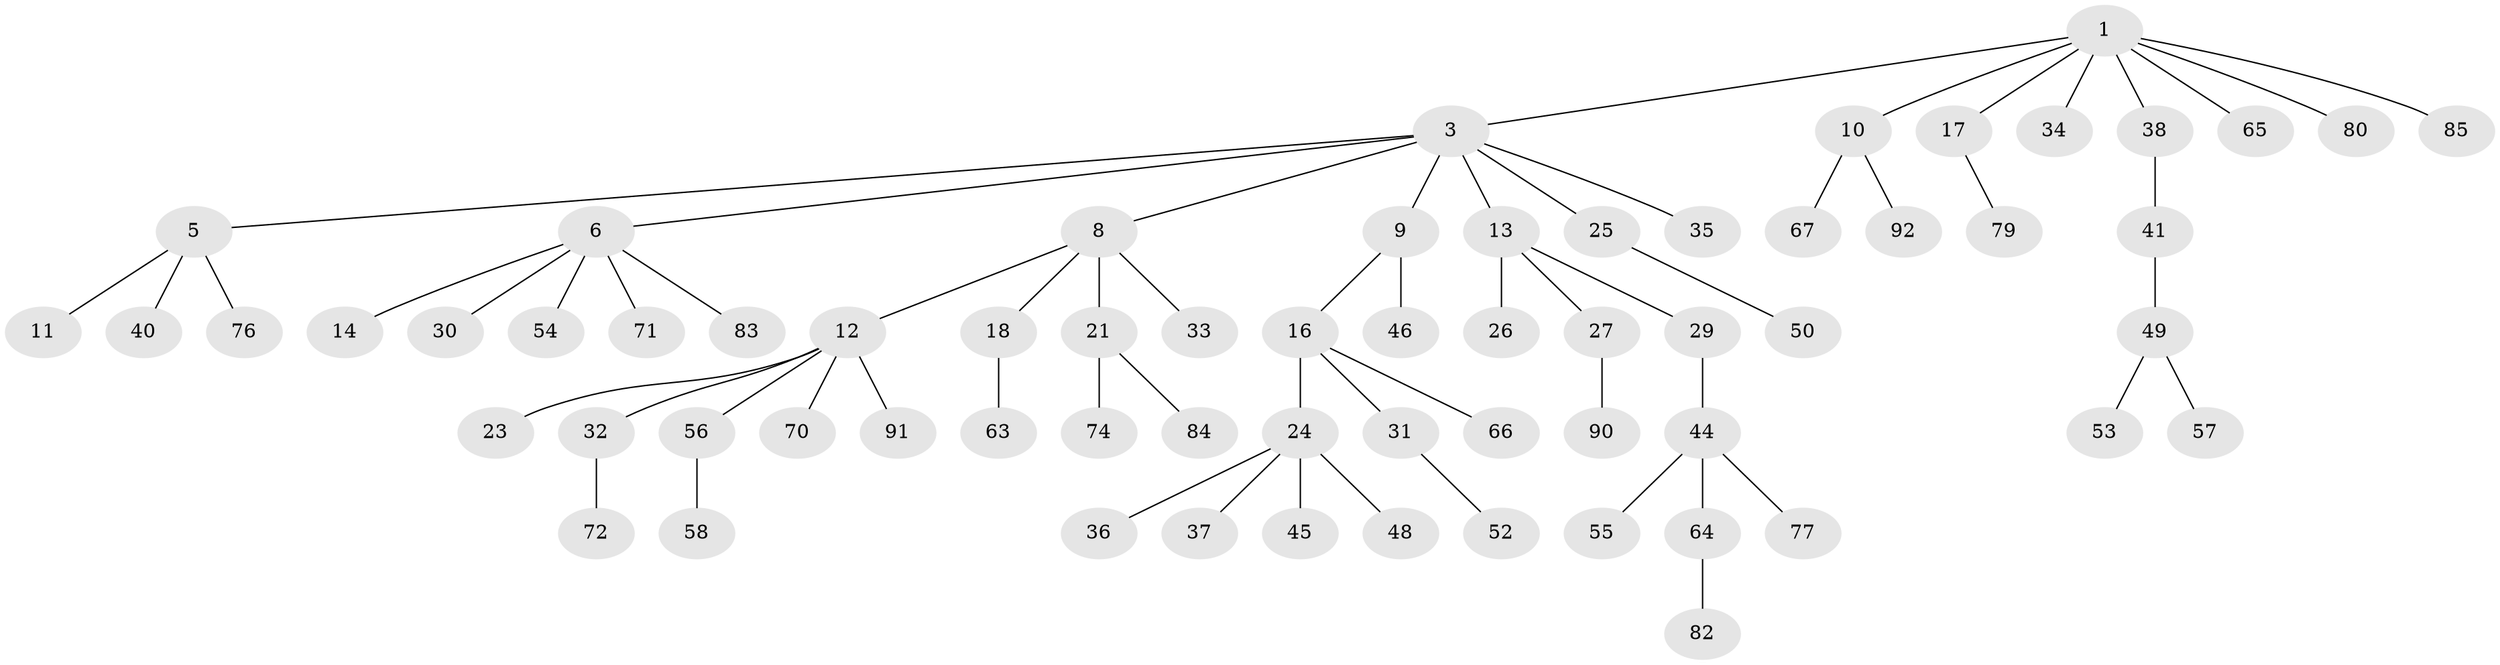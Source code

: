 // original degree distribution, {2: 0.20652173913043478, 8: 0.010869565217391304, 4: 0.10869565217391304, 6: 0.021739130434782608, 1: 0.5217391304347826, 3: 0.13043478260869565}
// Generated by graph-tools (version 1.1) at 2025/11/02/27/25 16:11:26]
// undirected, 65 vertices, 64 edges
graph export_dot {
graph [start="1"]
  node [color=gray90,style=filled];
  1 [super="+2"];
  3 [super="+4"];
  5 [super="+73"];
  6 [super="+7"];
  8 [super="+15"];
  9 [super="+28"];
  10 [super="+59"];
  11;
  12 [super="+22"];
  13 [super="+20"];
  14;
  16 [super="+19"];
  17;
  18 [super="+47"];
  21 [super="+62"];
  23;
  24 [super="+86"];
  25;
  26;
  27 [super="+75"];
  29;
  30;
  31 [super="+60"];
  32 [super="+43"];
  33;
  34 [super="+61"];
  35;
  36;
  37;
  38 [super="+39"];
  40 [super="+42"];
  41;
  44 [super="+51"];
  45;
  46;
  48;
  49 [super="+69"];
  50;
  52 [super="+81"];
  53 [super="+78"];
  54 [super="+88"];
  55;
  56;
  57;
  58;
  63;
  64 [super="+68"];
  65;
  66;
  67;
  70;
  71;
  72 [super="+87"];
  74;
  76;
  77;
  79;
  80;
  82 [super="+89"];
  83;
  84;
  85;
  90;
  91;
  92;
  1 -- 65;
  1 -- 34;
  1 -- 3;
  1 -- 38;
  1 -- 10;
  1 -- 80;
  1 -- 17;
  1 -- 85;
  3 -- 6;
  3 -- 35;
  3 -- 5;
  3 -- 8;
  3 -- 9;
  3 -- 13;
  3 -- 25;
  5 -- 11;
  5 -- 40;
  5 -- 76;
  6 -- 14;
  6 -- 83;
  6 -- 54;
  6 -- 71;
  6 -- 30;
  8 -- 12;
  8 -- 33;
  8 -- 18;
  8 -- 21;
  9 -- 16;
  9 -- 46;
  10 -- 67;
  10 -- 92;
  12 -- 23;
  12 -- 91;
  12 -- 32;
  12 -- 56;
  12 -- 70;
  13 -- 26;
  13 -- 29;
  13 -- 27;
  16 -- 24;
  16 -- 66;
  16 -- 31;
  17 -- 79;
  18 -- 63;
  21 -- 84;
  21 -- 74;
  24 -- 36;
  24 -- 37;
  24 -- 45;
  24 -- 48;
  25 -- 50;
  27 -- 90;
  29 -- 44;
  31 -- 52;
  32 -- 72;
  38 -- 41;
  41 -- 49;
  44 -- 55;
  44 -- 64;
  44 -- 77;
  49 -- 53;
  49 -- 57;
  56 -- 58;
  64 -- 82;
}
